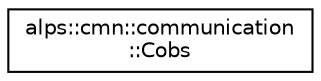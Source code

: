 digraph "クラス階層図"
{
 // LATEX_PDF_SIZE
  edge [fontname="Helvetica",fontsize="10",labelfontname="Helvetica",labelfontsize="10"];
  node [fontname="Helvetica",fontsize="10",shape=record];
  rankdir="LR";
  Node0 [label="alps::cmn::communication\l::Cobs",height=0.2,width=0.4,color="black", fillcolor="white", style="filled",URL="$classalps_1_1cmn_1_1communication_1_1_cobs.html",tooltip="COBSの変換関数群"];
}
